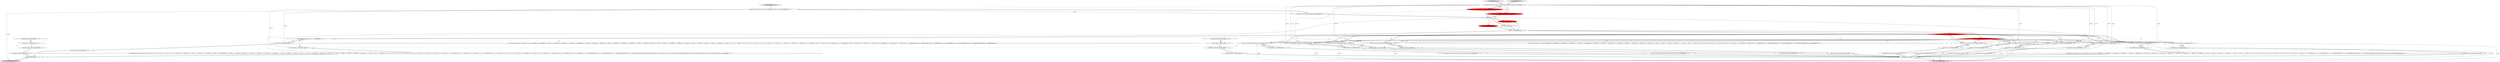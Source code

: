 digraph {
16 [style = filled, label = "_localctx = new CastContext(_localctx)@@@10@@@['1', '1', '0']", fillcolor = white, shape = ellipse image = "AAA0AAABBB1BBB"];
20 [style = filled, label = "enterOuterAlt(_localctx,6)@@@56@@@['1', '1', '0']", fillcolor = white, shape = ellipse image = "AAA0AAABBB1BBB"];
55 [style = filled, label = "return _localctx@@@58@@@['0', '0', '1']", fillcolor = lightgray, shape = ellipse image = "AAA0AAABBB3BBB"];
18 [style = filled, label = "{setState(557)extractExpression()}@@@19@@@['1', '1', '0']", fillcolor = white, shape = ellipse image = "AAA0AAABBB1BBB"];
42 [style = filled, label = "enterOuterAlt(_localctx,5)@@@39@@@['1', '1', '0']", fillcolor = white, shape = ellipse image = "AAA0AAABBB1BBB"];
39 [style = filled, label = "_localctx = new ParenthesizedExpressionContext(_localctx)@@@87@@@['1', '1', '0']", fillcolor = white, shape = ellipse image = "AAA0AAABBB1BBB"];
19 [style = filled, label = "{setState(559)match(ASTERISK)}@@@33@@@['1', '1', '0']", fillcolor = white, shape = ellipse image = "AAA0AAABBB1BBB"];
52 [style = filled, label = "_errHandler.recover(this,re)@@@53@@@['0', '0', '1']", fillcolor = white, shape = ellipse image = "AAA0AAABBB3BBB"];
56 [style = filled, label = "GroupingExpressionsContext _localctx = new GroupingExpressionsContext(_ctx,getState())@@@3@@@['0', '0', '1']", fillcolor = white, shape = ellipse image = "AAA0AAABBB3BBB"];
26 [style = filled, label = "enterOuterAlt(_localctx,8)@@@74@@@['1', '1', '0']", fillcolor = white, shape = ellipse image = "AAA0AAABBB1BBB"];
32 [style = filled, label = "getInterpreter().adaptivePredict(_input,78,_ctx)@@@9@@@['1', '0', '0']", fillcolor = red, shape = diamond image = "AAA1AAABBB1BBB"];
63 [style = filled, label = "enterOuterAlt(_localctx,2)@@@42@@@['0', '0', '1']", fillcolor = white, shape = ellipse image = "AAA0AAABBB3BBB"];
1 [style = filled, label = "_localctx = new StarContext(_localctx)@@@38@@@['1', '1', '0']", fillcolor = white, shape = ellipse image = "AAA0AAABBB1BBB"];
47 [style = filled, label = "getInterpreter().adaptivePredict(_input,76,_ctx)@@@9@@@['0', '1', '0']", fillcolor = red, shape = diamond image = "AAA1AAABBB2BBB"];
34 [style = filled, label = "{setState(572)qualifiedName()}@@@82@@@['1', '1', '0']", fillcolor = white, shape = ellipse image = "AAA0AAABBB1BBB"];
51 [style = filled, label = "(((_la) & ~0x3f) == 0 && ((1L << _la) & ((1L << T__0) | (1L << ANALYZE) | (1L << ANALYZED) | (1L << CAST) | (1L << CATALOGS) | (1L << COLUMNS) | (1L << DEBUG) | (1L << EXECUTABLE) | (1L << EXISTS) | (1L << EXPLAIN) | (1L << EXTRACT) | (1L << FALSE) | (1L << FORMAT) | (1L << FUNCTIONS) | (1L << GRAPHVIZ) | (1L << LEFT) | (1L << MAPPED) | (1L << MATCH) | (1L << NOT) | (1L << NULL) | (1L << OPTIMIZED) | (1L << PARSED) | (1L << PHYSICAL) | (1L << PLAN) | (1L << RIGHT) | (1L << RLIKE) | (1L << QUERY) | (1L << SCHEMAS) | (1L << SHOW) | (1L << SYS) | (1L << TABLES))) != 0) || ((((_la - 64)) & ~0x3f) == 0 && ((1L << (_la - 64)) & ((1L << (TEXT - 64)) | (1L << (TRUE - 64)) | (1L << (TYPE - 64)) | (1L << (TYPES - 64)) | (1L << (VERIFY - 64)) | (1L << (FUNCTION_ESC - 64)) | (1L << (DATE_ESC - 64)) | (1L << (TIME_ESC - 64)) | (1L << (TIMESTAMP_ESC - 64)) | (1L << (GUID_ESC - 64)) | (1L << (PLUS - 64)) | (1L << (MINUS - 64)) | (1L << (ASTERISK - 64)) | (1L << (PARAM - 64)) | (1L << (STRING - 64)) | (1L << (INTEGER_VALUE - 64)) | (1L << (DECIMAL_VALUE - 64)) | (1L << (IDENTIFIER - 64)) | (1L << (DIGIT_IDENTIFIER - 64)) | (1L << (QUOTED_IDENTIFIER - 64)) | (1L << (BACKQUOTED_IDENTIFIER - 64)))) != 0)@@@16@@@['0', '0', '1']", fillcolor = white, shape = diamond image = "AAA0AAABBB3BBB"];
0 [style = filled, label = "enterOuterAlt(_localctx,4)@@@32@@@['1', '1', '0']", fillcolor = white, shape = ellipse image = "AAA0AAABBB1BBB"];
24 [style = filled, label = "_errHandler.recover(this,re)@@@103@@@['1', '1', '0']", fillcolor = white, shape = ellipse image = "AAA0AAABBB1BBB"];
61 [style = filled, label = "_localctx.exception = re@@@51@@@['0', '0', '1']", fillcolor = white, shape = ellipse image = "AAA0AAABBB3BBB"];
62 [style = filled, label = "getInterpreter().adaptivePredict(_input,37,_ctx)@@@9@@@['0', '0', '1']", fillcolor = white, shape = diamond image = "AAA0AAABBB3BBB"];
59 [style = filled, label = "{setState(303)match(T__0)setState(312)_la = _input.LA(1)if ((((_la) & ~0x3f) == 0 && ((1L << _la) & ((1L << T__0) | (1L << ANALYZE) | (1L << ANALYZED) | (1L << CAST) | (1L << CATALOGS) | (1L << COLUMNS) | (1L << DEBUG) | (1L << EXECUTABLE) | (1L << EXISTS) | (1L << EXPLAIN) | (1L << EXTRACT) | (1L << FALSE) | (1L << FORMAT) | (1L << FUNCTIONS) | (1L << GRAPHVIZ) | (1L << LEFT) | (1L << MAPPED) | (1L << MATCH) | (1L << NOT) | (1L << NULL) | (1L << OPTIMIZED) | (1L << PARSED) | (1L << PHYSICAL) | (1L << PLAN) | (1L << RIGHT) | (1L << RLIKE) | (1L << QUERY) | (1L << SCHEMAS) | (1L << SHOW) | (1L << SYS) | (1L << TABLES))) != 0) || ((((_la - 64)) & ~0x3f) == 0 && ((1L << (_la - 64)) & ((1L << (TEXT - 64)) | (1L << (TRUE - 64)) | (1L << (TYPE - 64)) | (1L << (TYPES - 64)) | (1L << (VERIFY - 64)) | (1L << (FUNCTION_ESC - 64)) | (1L << (DATE_ESC - 64)) | (1L << (TIME_ESC - 64)) | (1L << (TIMESTAMP_ESC - 64)) | (1L << (GUID_ESC - 64)) | (1L << (PLUS - 64)) | (1L << (MINUS - 64)) | (1L << (ASTERISK - 64)) | (1L << (PARAM - 64)) | (1L << (STRING - 64)) | (1L << (INTEGER_VALUE - 64)) | (1L << (DECIMAL_VALUE - 64)) | (1L << (IDENTIFIER - 64)) | (1L << (DIGIT_IDENTIFIER - 64)) | (1L << (QUOTED_IDENTIFIER - 64)) | (1L << (BACKQUOTED_IDENTIFIER - 64)))) != 0)) {{setState(304)expression()setState(309)_errHandler.sync(this)_la = _input.LA(1)while (_la == T__2) {{{setState(305)match(T__2)setState(306)expression()}}setState(311)_errHandler.sync(this)_la = _input.LA(1)}}}setState(314)match(T__1)}@@@11@@@['0', '0', '1']", fillcolor = white, shape = ellipse image = "AAA0AAABBB3BBB"];
11 [style = filled, label = "enterOuterAlt(_localctx,9)@@@81@@@['1', '1', '0']", fillcolor = white, shape = ellipse image = "AAA0AAABBB1BBB"];
25 [style = filled, label = "{setState(556)castExpression()}@@@12@@@['1', '1', '0']", fillcolor = white, shape = ellipse image = "AAA0AAABBB1BBB"];
38 [style = filled, label = "{setState(563)_la = _input.LA(1)if ((((_la) & ~0x3f) == 0 && ((1L << _la) & ((1L << ANALYZE) | (1L << ANALYZED) | (1L << CATALOGS) | (1L << COLUMNS) | (1L << DEBUG) | (1L << EXECUTABLE) | (1L << EXPLAIN) | (1L << FORMAT) | (1L << FUNCTIONS) | (1L << GRAPHVIZ) | (1L << MAPPED) | (1L << OPTIMIZED) | (1L << PARSED) | (1L << PHYSICAL) | (1L << PLAN) | (1L << RLIKE) | (1L << QUERY) | (1L << SCHEMAS) | (1L << SHOW) | (1L << SYS) | (1L << TABLES))) != 0) || ((((_la - 64)) & ~0x3f) == 0 && ((1L << (_la - 64)) & ((1L << (TEXT - 64)) | (1L << (TYPE - 64)) | (1L << (TYPES - 64)) | (1L << (VERIFY - 64)) | (1L << (IDENTIFIER - 64)) | (1L << (DIGIT_IDENTIFIER - 64)) | (1L << (QUOTED_IDENTIFIER - 64)) | (1L << (BACKQUOTED_IDENTIFIER - 64)))) != 0)) {{setState(560)qualifiedName()setState(561)match(DOT)}}setState(565)match(ASTERISK)}@@@40@@@['1', '1', '0']", fillcolor = white, shape = ellipse image = "AAA0AAABBB1BBB"];
12 [style = filled, label = "{exitRule()}@@@105@@@['1', '1', '0']", fillcolor = white, shape = ellipse image = "AAA0AAABBB1BBB"];
29 [style = filled, label = "primaryExpression['1', '0', '0']", fillcolor = lightgray, shape = diamond image = "AAA0AAABBB1BBB"];
4 [style = filled, label = "_localctx = new FunctionContext(_localctx)@@@55@@@['1', '1', '0']", fillcolor = white, shape = ellipse image = "AAA0AAABBB1BBB"];
48 [style = filled, label = "setState(316)@@@7@@@['0', '0', '1']", fillcolor = white, shape = ellipse image = "AAA0AAABBB3BBB"];
49 [style = filled, label = "groupingExpressions['0', '0', '1']", fillcolor = lightgray, shape = diamond image = "AAA0AAABBB3BBB"];
37 [style = filled, label = "_errHandler.reportError(this,re)@@@102@@@['1', '1', '0']", fillcolor = white, shape = ellipse image = "AAA0AAABBB1BBB"];
43 [style = filled, label = "return _localctx@@@108@@@['1', '1', '0']", fillcolor = lightgray, shape = ellipse image = "AAA0AAABBB1BBB"];
45 [style = filled, label = "enterRule(_localctx,60,RULE_primaryExpression)@@@4@@@['0', '1', '0']", fillcolor = red, shape = ellipse image = "AAA1AAABBB2BBB"];
2 [style = filled, label = "{setState(573)match(T__0)setState(574)expression()setState(575)match(T__1)}@@@89@@@['1', '1', '0']", fillcolor = white, shape = ellipse image = "AAA0AAABBB1BBB"];
35 [style = filled, label = "_localctx = new DereferenceContext(_localctx)@@@80@@@['1', '1', '0']", fillcolor = white, shape = ellipse image = "AAA0AAABBB1BBB"];
46 [style = filled, label = "primaryExpression['0', '1', '0']", fillcolor = lightgray, shape = diamond image = "AAA0AAABBB2BBB"];
50 [style = filled, label = "enterRule(_localctx,24,RULE_groupingExpressions)@@@4@@@['0', '0', '1']", fillcolor = white, shape = ellipse image = "AAA0AAABBB3BBB"];
53 [style = filled, label = "RecognitionException re@@@50@@@['0', '0', '1']", fillcolor = white, shape = diamond image = "AAA0AAABBB3BBB"];
57 [style = filled, label = "{setState(315)expression()}@@@43@@@['0', '0', '1']", fillcolor = white, shape = ellipse image = "AAA0AAABBB3BBB"];
22 [style = filled, label = "setState(586)@@@7@@@['1', '0', '0']", fillcolor = red, shape = ellipse image = "AAA1AAABBB1BBB"];
10 [style = filled, label = "enterOuterAlt(_localctx,7)@@@63@@@['1', '1', '0']", fillcolor = white, shape = ellipse image = "AAA0AAABBB1BBB"];
44 [style = filled, label = "setState(577)@@@7@@@['0', '1', '0']", fillcolor = red, shape = ellipse image = "AAA1AAABBB2BBB"];
21 [style = filled, label = "enterOuterAlt(_localctx,1)@@@11@@@['1', '1', '0']", fillcolor = white, shape = ellipse image = "AAA0AAABBB1BBB"];
30 [style = filled, label = "PrimaryExpressionContext _localctx = new PrimaryExpressionContext(_ctx,getState())@@@3@@@['1', '1', '0']", fillcolor = white, shape = ellipse image = "AAA0AAABBB1BBB"];
28 [style = filled, label = "{setState(571)identifier()}@@@75@@@['1', '1', '0']", fillcolor = white, shape = ellipse image = "AAA0AAABBB1BBB"];
7 [style = filled, label = "_localctx = new ConstantDefaultContext(_localctx)@@@24@@@['1', '1', '0']", fillcolor = white, shape = ellipse image = "AAA0AAABBB1BBB"];
54 [style = filled, label = "enterOuterAlt(_localctx,1)@@@10@@@['0', '0', '1']", fillcolor = white, shape = ellipse image = "AAA0AAABBB3BBB"];
9 [style = filled, label = "_localctx = new SubqueryExpressionContext(_localctx)@@@62@@@['1', '1', '0']", fillcolor = white, shape = ellipse image = "AAA0AAABBB1BBB"];
5 [style = filled, label = "_localctx = new ColumnReferenceContext(_localctx)@@@73@@@['1', '1', '0']", fillcolor = white, shape = ellipse image = "AAA0AAABBB1BBB"];
33 [style = filled, label = "_localctx = new StarContext(_localctx)@@@31@@@['1', '1', '0']", fillcolor = white, shape = ellipse image = "AAA0AAABBB1BBB"];
17 [style = filled, label = "enterOuterAlt(_localctx,10)@@@88@@@['1', '1', '0']", fillcolor = white, shape = ellipse image = "AAA0AAABBB1BBB"];
36 [style = filled, label = "_localctx = new ExtractContext(_localctx)@@@17@@@['1', '1', '0']", fillcolor = white, shape = ellipse image = "AAA0AAABBB1BBB"];
8 [style = filled, label = "enterOuterAlt(_localctx,3)@@@25@@@['1', '1', '0']", fillcolor = white, shape = ellipse image = "AAA0AAABBB1BBB"];
15 [style = filled, label = "_localctx.exception = re@@@101@@@['1', '1', '0']", fillcolor = white, shape = ellipse image = "AAA0AAABBB1BBB"];
60 [style = filled, label = "{exitRule()}@@@55@@@['0', '0', '1']", fillcolor = white, shape = ellipse image = "AAA0AAABBB3BBB"];
58 [style = filled, label = "_errHandler.reportError(this,re)@@@52@@@['0', '0', '1']", fillcolor = white, shape = ellipse image = "AAA0AAABBB3BBB"];
13 [style = filled, label = "RecognitionException re@@@100@@@['1', '1', '0']", fillcolor = white, shape = diamond image = "AAA0AAABBB1BBB"];
27 [style = filled, label = "(((_la) & ~0x3f) == 0 && ((1L << _la) & ((1L << ANALYZE) | (1L << ANALYZED) | (1L << CATALOGS) | (1L << COLUMNS) | (1L << DEBUG) | (1L << EXECUTABLE) | (1L << EXPLAIN) | (1L << FORMAT) | (1L << FUNCTIONS) | (1L << GRAPHVIZ) | (1L << MAPPED) | (1L << OPTIMIZED) | (1L << PARSED) | (1L << PHYSICAL) | (1L << PLAN) | (1L << RLIKE) | (1L << QUERY) | (1L << SCHEMAS) | (1L << SHOW) | (1L << SYS) | (1L << TABLES))) != 0) || ((((_la - 64)) & ~0x3f) == 0 && ((1L << (_la - 64)) & ((1L << (TEXT - 64)) | (1L << (TYPE - 64)) | (1L << (TYPES - 64)) | (1L << (VERIFY - 64)) | (1L << (IDENTIFIER - 64)) | (1L << (DIGIT_IDENTIFIER - 64)) | (1L << (QUOTED_IDENTIFIER - 64)) | (1L << (BACKQUOTED_IDENTIFIER - 64)))) != 0)@@@43@@@['1', '1', '0']", fillcolor = white, shape = diamond image = "AAA0AAABBB1BBB"];
40 [style = filled, label = "enterRule(_localctx,58,RULE_primaryExpression)@@@4@@@['1', '0', '0']", fillcolor = red, shape = ellipse image = "AAA1AAABBB1BBB"];
6 [style = filled, label = "{setState(567)match(T__0)setState(568)query()setState(569)match(T__1)}@@@64@@@['1', '1', '0']", fillcolor = white, shape = ellipse image = "AAA0AAABBB1BBB"];
14 [style = filled, label = "enterOuterAlt(_localctx,2)@@@18@@@['1', '1', '0']", fillcolor = white, shape = ellipse image = "AAA0AAABBB1BBB"];
31 [style = filled, label = "int _la@@@5@@@['1', '1', '1']", fillcolor = white, shape = ellipse image = "AAA0AAABBB1BBB"];
41 [style = filled, label = "_errHandler.sync(this)@@@8@@@['1', '1', '1']", fillcolor = white, shape = ellipse image = "AAA0AAABBB1BBB"];
23 [style = filled, label = "{setState(566)functionExpression()}@@@57@@@['1', '1', '0']", fillcolor = white, shape = ellipse image = "AAA0AAABBB1BBB"];
3 [style = filled, label = "{setState(558)constant()}@@@26@@@['1', '1', '0']", fillcolor = white, shape = ellipse image = "AAA0AAABBB1BBB"];
32->47 [style = dashed, label="0"];
32->35 [style = bold, label=""];
47->9 [style = bold, label=""];
13->24 [style = dotted, label="true"];
22->44 [style = dashed, label="0"];
31->38 [style = solid, label="_la"];
29->30 [style = bold, label=""];
47->7 [style = bold, label=""];
47->17 [style = dotted, label="true"];
62->54 [style = bold, label=""];
32->0 [style = dotted, label="true"];
38->12 [style = bold, label=""];
53->58 [style = dotted, label="true"];
32->11 [style = dotted, label="true"];
53->52 [style = dotted, label="true"];
30->5 [style = solid, label="_localctx"];
9->10 [style = bold, label=""];
45->31 [style = bold, label=""];
7->8 [style = bold, label=""];
47->33 [style = bold, label=""];
33->0 [style = bold, label=""];
52->60 [style = bold, label=""];
32->42 [style = dotted, label="true"];
32->8 [style = dotted, label="true"];
47->1 [style = dotted, label="true"];
31->48 [style = bold, label=""];
16->43 [style = solid, label="_localctx"];
33->0 [style = solid, label="_localctx"];
9->10 [style = solid, label="_localctx"];
30->40 [style = bold, label=""];
23->12 [style = bold, label=""];
49->56 [style = bold, label=""];
32->4 [style = bold, label=""];
40->31 [style = bold, label=""];
26->28 [style = bold, label=""];
32->17 [style = dotted, label="true"];
13->15 [style = dotted, label="true"];
13->37 [style = dotted, label="true"];
30->9 [style = solid, label="_localctx"];
35->11 [style = solid, label="_localctx"];
30->1 [style = solid, label="_localctx"];
30->35 [style = solid, label="_localctx"];
41->32 [style = bold, label=""];
48->41 [style = bold, label=""];
32->35 [style = dotted, label="true"];
59->60 [style = bold, label=""];
19->12 [style = bold, label=""];
0->19 [style = bold, label=""];
40->45 [style = dashed, label="0"];
39->17 [style = solid, label="_localctx"];
53->61 [style = dotted, label="true"];
47->5 [style = dotted, label="true"];
22->41 [style = bold, label=""];
18->12 [style = bold, label=""];
30->4 [style = solid, label="_localctx"];
57->60 [style = bold, label=""];
1->42 [style = bold, label=""];
30->33 [style = solid, label="_localctx"];
32->7 [style = bold, label=""];
32->5 [style = dotted, label="true"];
47->39 [style = bold, label=""];
21->25 [style = bold, label=""];
32->36 [style = dotted, label="true"];
36->14 [style = bold, label=""];
56->55 [style = solid, label="_localctx"];
1->43 [style = solid, label="_localctx"];
60->55 [style = bold, label=""];
30->7 [style = solid, label="_localctx"];
56->63 [style = solid, label="_localctx"];
56->54 [style = solid, label="_localctx"];
7->8 [style = solid, label="_localctx"];
47->7 [style = dotted, label="true"];
30->40 [style = solid, label="_localctx"];
20->23 [style = bold, label=""];
35->43 [style = solid, label="_localctx"];
17->2 [style = bold, label=""];
50->31 [style = bold, label=""];
56->50 [style = bold, label=""];
47->42 [style = dotted, label="true"];
44->41 [style = bold, label=""];
5->43 [style = solid, label="_localctx"];
16->54 [style = dashed, label="0"];
54->59 [style = bold, label=""];
5->26 [style = solid, label="_localctx"];
32->36 [style = bold, label=""];
47->36 [style = dotted, label="true"];
14->18 [style = bold, label=""];
13->15 [style = bold, label=""];
36->43 [style = solid, label="_localctx"];
32->62 [style = dashed, label="0"];
47->36 [style = bold, label=""];
42->38 [style = bold, label=""];
47->16 [style = bold, label=""];
47->1 [style = bold, label=""];
7->43 [style = solid, label="_localctx"];
24->12 [style = bold, label=""];
47->8 [style = dotted, label="true"];
47->20 [style = dotted, label="true"];
37->24 [style = bold, label=""];
32->4 [style = dotted, label="true"];
62->63 [style = dotted, label="true"];
8->3 [style = bold, label=""];
32->7 [style = dotted, label="true"];
63->57 [style = bold, label=""];
32->20 [style = dotted, label="true"];
5->26 [style = bold, label=""];
47->11 [style = dotted, label="true"];
30->36 [style = solid, label="_localctx"];
30->16 [style = solid, label="_localctx"];
3->12 [style = bold, label=""];
32->16 [style = bold, label=""];
28->12 [style = bold, label=""];
32->14 [style = dotted, label="true"];
10->6 [style = bold, label=""];
32->33 [style = bold, label=""];
32->33 [style = dotted, label="true"];
39->43 [style = solid, label="_localctx"];
32->9 [style = bold, label=""];
16->21 [style = solid, label="_localctx"];
46->30 [style = bold, label=""];
47->9 [style = dotted, label="true"];
47->33 [style = dotted, label="true"];
31->44 [style = bold, label=""];
47->10 [style = dotted, label="true"];
39->17 [style = bold, label=""];
47->39 [style = dotted, label="true"];
32->1 [style = bold, label=""];
47->5 [style = bold, label=""];
4->20 [style = bold, label=""];
32->39 [style = bold, label=""];
47->21 [style = dotted, label="true"];
47->4 [style = dotted, label="true"];
41->47 [style = bold, label=""];
47->0 [style = dotted, label="true"];
31->59 [style = solid, label="_la"];
12->43 [style = bold, label=""];
32->10 [style = dotted, label="true"];
15->37 [style = bold, label=""];
32->1 [style = dotted, label="true"];
47->4 [style = bold, label=""];
41->62 [style = bold, label=""];
22->48 [style = dashed, label="0"];
6->12 [style = bold, label=""];
32->5 [style = bold, label=""];
53->61 [style = bold, label=""];
33->43 [style = solid, label="_localctx"];
32->21 [style = dotted, label="true"];
31->22 [style = bold, label=""];
40->50 [style = dashed, label="0"];
32->39 [style = dotted, label="true"];
30->39 [style = solid, label="_localctx"];
32->9 [style = dotted, label="true"];
62->63 [style = bold, label=""];
47->26 [style = dotted, label="true"];
47->27 [style = dotted, label="true"];
61->58 [style = bold, label=""];
4->20 [style = solid, label="_localctx"];
34->12 [style = bold, label=""];
47->35 [style = bold, label=""];
9->43 [style = solid, label="_localctx"];
2->12 [style = bold, label=""];
30->45 [style = solid, label="_localctx"];
4->43 [style = solid, label="_localctx"];
62->51 [style = dotted, label="true"];
32->27 [style = dotted, label="true"];
11->34 [style = bold, label=""];
25->12 [style = bold, label=""];
47->35 [style = dotted, label="true"];
16->21 [style = bold, label=""];
47->16 [style = dotted, label="true"];
30->56 [style = dashed, label="0"];
47->14 [style = dotted, label="true"];
62->54 [style = dotted, label="true"];
1->42 [style = solid, label="_localctx"];
32->26 [style = dotted, label="true"];
58->52 [style = bold, label=""];
56->50 [style = solid, label="_localctx"];
32->16 [style = dotted, label="true"];
36->14 [style = solid, label="_localctx"];
30->45 [style = bold, label=""];
35->11 [style = bold, label=""];
}
